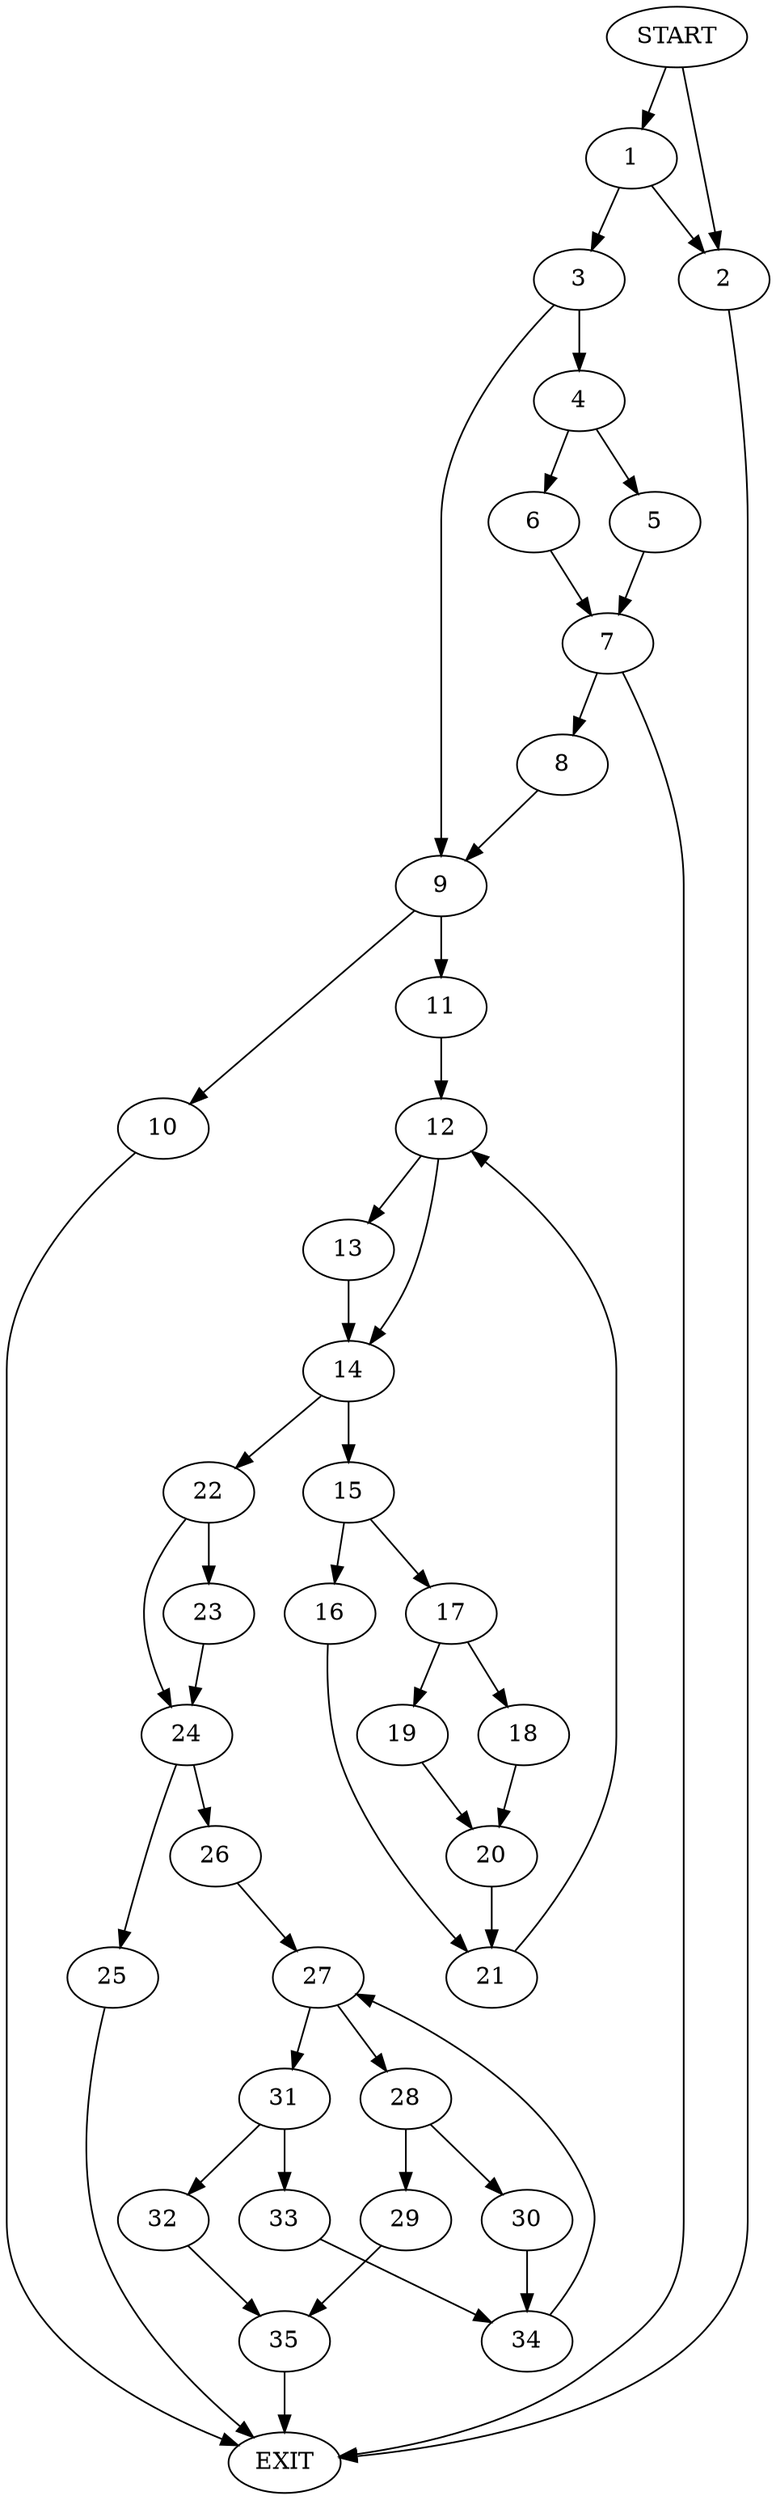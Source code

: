 digraph { 
0 [label="START"];
1;
2;
3;
4;
5;
6;
7;
8;
9;
10;
11;
12;
13;
14;
15;
16;
17;
18;
19;
20;
21;
22;
23;
24;
25;
26;
27;
28;
29;
30;
31;
32;
33;
34;
35;
36[label="EXIT"];
0 -> 2;
0 -> 1;
1 -> 2;
1 -> 3;
2 -> 36;
3 -> 4;
3 -> 9;
4 -> 5;
4 -> 6;
5 -> 7;
6 -> 7;
7 -> 36;
7 -> 8;
8 -> 9;
9 -> 10;
9 -> 11;
10 -> 36;
11 -> 12;
12 -> 13;
12 -> 14;
13 -> 14;
14 -> 15;
14 -> 22;
15 -> 16;
15 -> 17;
16 -> 21;
17 -> 18;
17 -> 19;
18 -> 20;
19 -> 20;
20 -> 21;
21 -> 12;
22 -> 23;
22 -> 24;
23 -> 24;
24 -> 25;
24 -> 26;
25 -> 36;
26 -> 27;
27 -> 28;
27 -> 31;
28 -> 29;
28 -> 30;
29 -> 35;
30 -> 34;
31 -> 32;
31 -> 33;
32 -> 35;
33 -> 34;
34 -> 27;
35 -> 36;
}